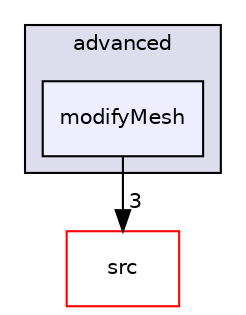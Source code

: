 digraph "applications/utilities/mesh/advanced/modifyMesh" {
  bgcolor=transparent;
  compound=true
  node [ fontsize="10", fontname="Helvetica"];
  edge [ labelfontsize="10", labelfontname="Helvetica"];
  subgraph clusterdir_33cf184158805ce1a4614f861f9c9f7a {
    graph [ bgcolor="#ddddee", pencolor="black", label="advanced" fontname="Helvetica", fontsize="10", URL="dir_33cf184158805ce1a4614f861f9c9f7a.html"]
  dir_f44661775aa28e48d9e4ad94340e62f9 [shape=box, label="modifyMesh", style="filled", fillcolor="#eeeeff", pencolor="black", URL="dir_f44661775aa28e48d9e4ad94340e62f9.html"];
  }
  dir_68267d1309a1af8e8297ef4c3efbcdba [shape=box label="src" color="red" URL="dir_68267d1309a1af8e8297ef4c3efbcdba.html"];
  dir_f44661775aa28e48d9e4ad94340e62f9->dir_68267d1309a1af8e8297ef4c3efbcdba [headlabel="3", labeldistance=1.5 headhref="dir_000466_000736.html"];
}
